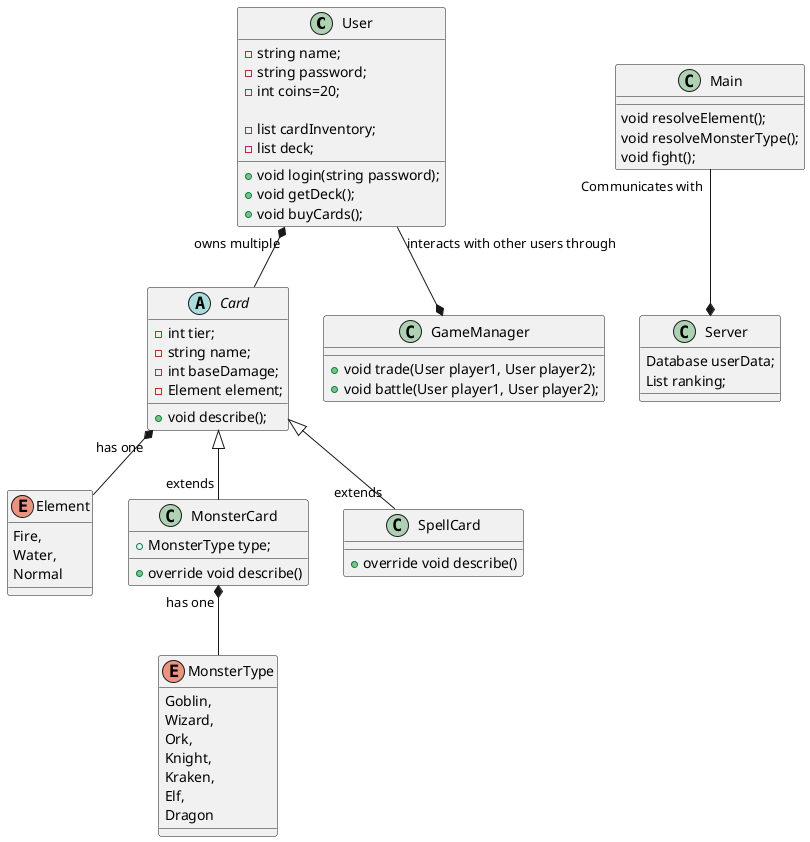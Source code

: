 @startuml
class User {
-string name;
-string password;
-int coins=20;

-list cardInventory;
-list deck;
+void login(string password);
+void getDeck();
+void buyCards();
}

enum Element{
Fire,
Water,
Normal
}

abstract class Card
{

-int tier;
-string name;
-int baseDamage;
-Element element;

+void describe();

}

class GameManager
{
    +void trade(User player1, User player2);
    +void battle(User player1, User player2);
}

class Main
{
    void resolveElement();
    void resolveMonsterType();
    void fight();
}


enum MonsterType
{
    Goblin,
        Wizard,
        Ork,
        Knight,
        Kraken,
        Elf,
        Dragon
}

class MonsterCard
{
+MonsterType type;
+override void describe()
}
class SpellCard
{
+override void describe()
}

class Server
{
   Database userData;
   List ranking;
}


Card <|-- "extends" MonsterCard
Card <|-- "extends" SpellCard

User "owns multiple" *-- Card
Card "has one" *-- Element

MonsterCard "has one" *-- MonsterType
User "interacts with other users through" --* GameManager

Main "Communicates with" --* Server


@enduml